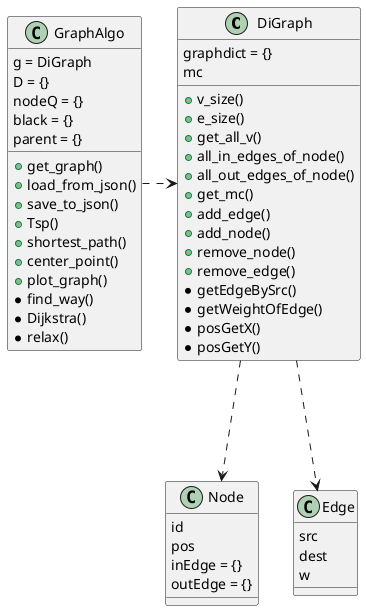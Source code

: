 @startuml
'https://plantuml.com/class-diagram

class DiGraph
class GraphAlgo
class Node
class Edge

GraphAlgo .> DiGraph
DiGraph ...>Node
DiGraph ...>Edge

class DiGraph{
graphdict = {}
mc
+v_size()
+e_size()
+get_all_v()
+all_in_edges_of_node()
+all_out_edges_of_node()
+get_mc()
+add_edge()
+add_node()
+remove_node()
+remove_edge()
*getEdgeBySrc()
*getWeightOfEdge()
*posGetX()
*posGetY()
}
class GraphAlgo{
g = DiGraph
D = {}
nodeQ = {}
black = {}
parent = {}
+get_graph()
+load_from_json()
+save_to_json()
+Tsp()
+shortest_path()
+center_point()
+plot_graph()
*find_way()
*Dijkstra()
*relax()
}
class Node{
id
pos
inEdge = {}
outEdge = {}
}
class Edge{
src
dest
w
}










@enduml